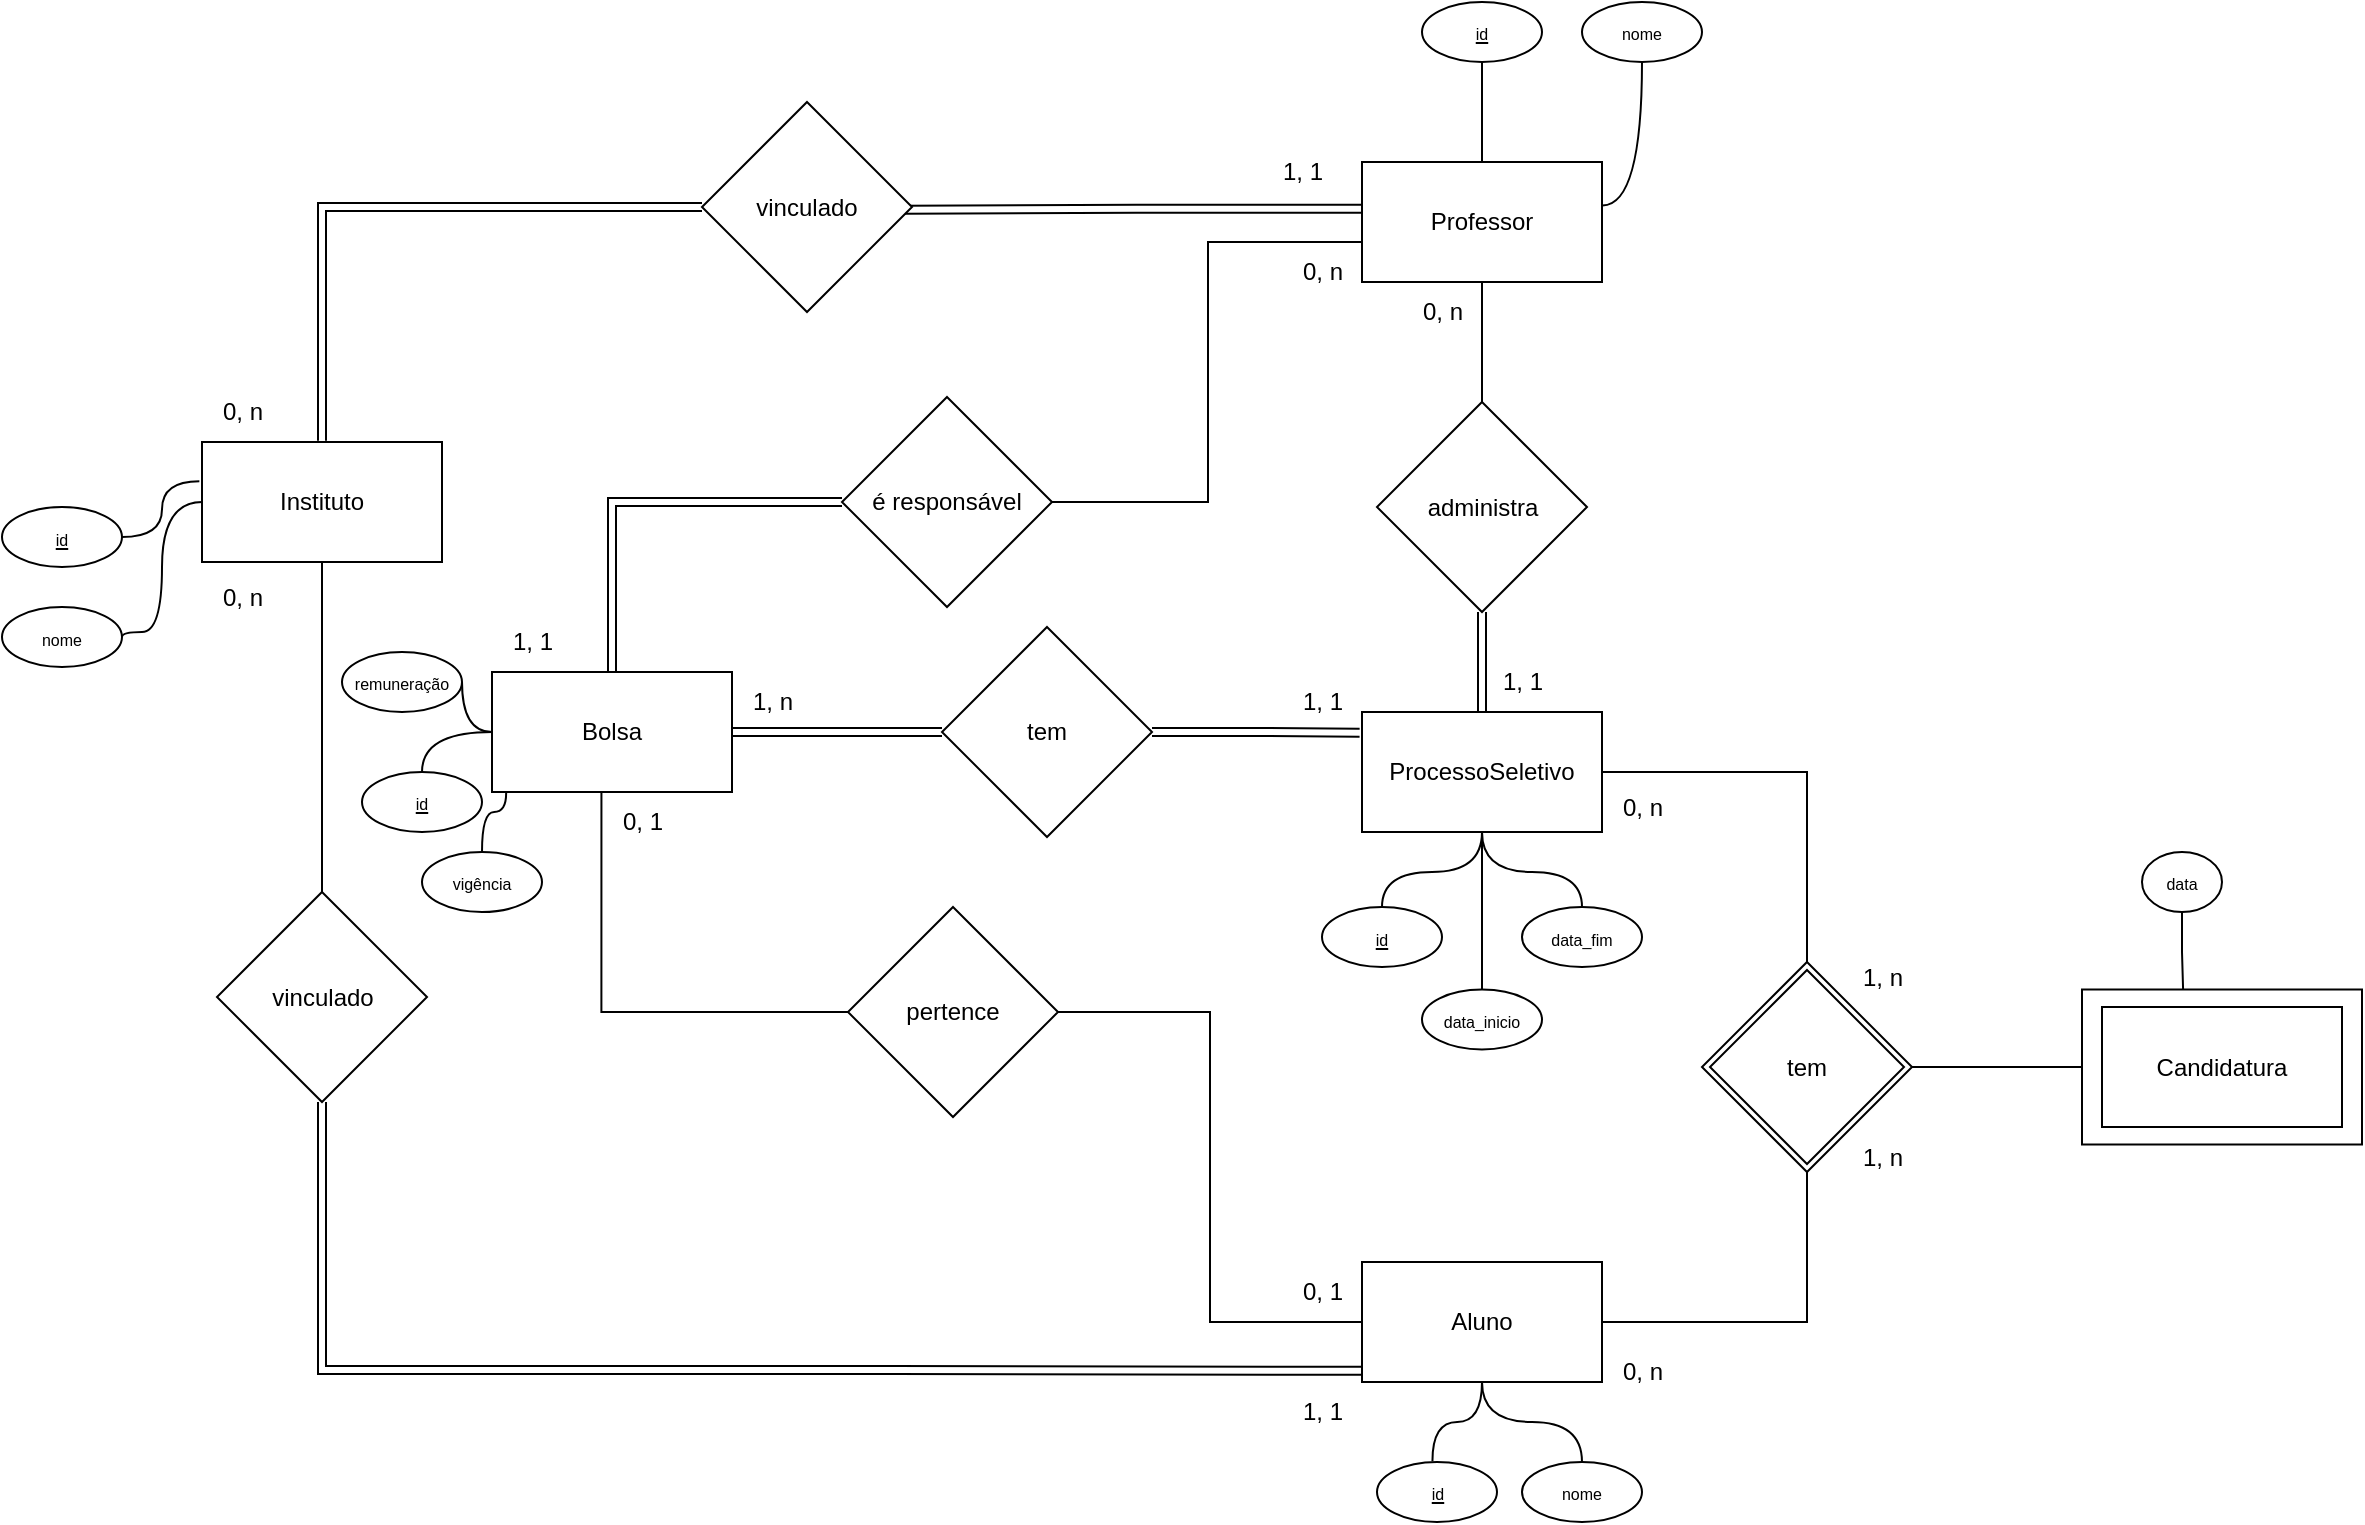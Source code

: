 <mxfile version="21.2.3" type="github">
  <diagram id="R2lEEEUBdFMjLlhIrx00" name="Page-1">
    <mxGraphModel dx="2443" dy="1984" grid="1" gridSize="10" guides="1" tooltips="1" connect="1" arrows="1" fold="1" page="1" pageScale="1" pageWidth="850" pageHeight="1100" math="0" shadow="0" extFonts="Permanent Marker^https://fonts.googleapis.com/css?family=Permanent+Marker">
      <root>
        <mxCell id="0" />
        <mxCell id="1" parent="0" />
        <mxCell id="pie1EhJkZhUP2Qu_YC7P-126" style="edgeStyle=orthogonalEdgeStyle;rounded=0;orthogonalLoop=1;jettySize=auto;html=1;entryX=1;entryY=0.5;entryDx=0;entryDy=0;endArrow=none;endFill=0;" edge="1" parent="1" source="pie1EhJkZhUP2Qu_YC7P-123" target="pie1EhJkZhUP2Qu_YC7P-78">
          <mxGeometry relative="1" as="geometry" />
        </mxCell>
        <mxCell id="pie1EhJkZhUP2Qu_YC7P-123" value="" style="rounded=0;whiteSpace=wrap;html=1;" vertex="1" parent="1">
          <mxGeometry x="980" y="243.75" width="140" height="77.5" as="geometry" />
        </mxCell>
        <mxCell id="pie1EhJkZhUP2Qu_YC7P-71" style="edgeStyle=orthogonalEdgeStyle;rounded=0;orthogonalLoop=1;jettySize=auto;html=1;exitX=1;exitY=0.5;exitDx=0;exitDy=0;entryX=-0.01;entryY=0.173;entryDx=0;entryDy=0;entryPerimeter=0;shape=link;" edge="1" parent="1" source="nmunE1XIVpIi25E5p-Tx-1" target="pie1EhJkZhUP2Qu_YC7P-9">
          <mxGeometry relative="1" as="geometry" />
        </mxCell>
        <mxCell id="nmunE1XIVpIi25E5p-Tx-1" value="tem" style="rhombus;whiteSpace=wrap;html=1;" parent="1" vertex="1">
          <mxGeometry x="410" y="62.5" width="105" height="105" as="geometry" />
        </mxCell>
        <mxCell id="pie1EhJkZhUP2Qu_YC7P-137" style="edgeStyle=orthogonalEdgeStyle;rounded=0;orthogonalLoop=1;jettySize=auto;html=1;entryX=0.5;entryY=0;entryDx=0;entryDy=0;endArrow=none;endFill=0;curved=1;" edge="1" parent="1" source="pie1EhJkZhUP2Qu_YC7P-8" target="pie1EhJkZhUP2Qu_YC7P-121">
          <mxGeometry relative="1" as="geometry" />
        </mxCell>
        <mxCell id="pie1EhJkZhUP2Qu_YC7P-8" value="Bolsa" style="rounded=0;whiteSpace=wrap;html=1;" vertex="1" parent="1">
          <mxGeometry x="185" y="85" width="120" height="60" as="geometry" />
        </mxCell>
        <mxCell id="pie1EhJkZhUP2Qu_YC7P-120" style="edgeStyle=orthogonalEdgeStyle;rounded=0;orthogonalLoop=1;jettySize=auto;html=1;entryX=0.5;entryY=0;entryDx=0;entryDy=0;curved=1;endArrow=none;endFill=0;" edge="1" parent="1" source="pie1EhJkZhUP2Qu_YC7P-9" target="pie1EhJkZhUP2Qu_YC7P-119">
          <mxGeometry relative="1" as="geometry" />
        </mxCell>
        <mxCell id="pie1EhJkZhUP2Qu_YC7P-125" style="edgeStyle=orthogonalEdgeStyle;rounded=0;orthogonalLoop=1;jettySize=auto;html=1;endArrow=none;endFill=0;" edge="1" parent="1" source="pie1EhJkZhUP2Qu_YC7P-9" target="pie1EhJkZhUP2Qu_YC7P-78">
          <mxGeometry relative="1" as="geometry" />
        </mxCell>
        <mxCell id="pie1EhJkZhUP2Qu_YC7P-131" style="edgeStyle=orthogonalEdgeStyle;rounded=0;orthogonalLoop=1;jettySize=auto;html=1;exitX=0.5;exitY=1;exitDx=0;exitDy=0;entryX=0.5;entryY=0;entryDx=0;entryDy=0;endArrow=none;endFill=0;curved=1;" edge="1" parent="1" source="pie1EhJkZhUP2Qu_YC7P-9" target="pie1EhJkZhUP2Qu_YC7P-130">
          <mxGeometry relative="1" as="geometry" />
        </mxCell>
        <mxCell id="pie1EhJkZhUP2Qu_YC7P-133" style="edgeStyle=orthogonalEdgeStyle;rounded=0;orthogonalLoop=1;jettySize=auto;html=1;entryX=0.5;entryY=0;entryDx=0;entryDy=0;endArrow=none;endFill=0;" edge="1" parent="1" source="pie1EhJkZhUP2Qu_YC7P-9" target="pie1EhJkZhUP2Qu_YC7P-132">
          <mxGeometry relative="1" as="geometry" />
        </mxCell>
        <mxCell id="pie1EhJkZhUP2Qu_YC7P-9" value="ProcessoSeletivo" style="rounded=0;whiteSpace=wrap;html=1;" vertex="1" parent="1">
          <mxGeometry x="620" y="105" width="120" height="60" as="geometry" />
        </mxCell>
        <mxCell id="pie1EhJkZhUP2Qu_YC7P-16" value="" style="endArrow=none;html=1;rounded=0;exitX=1;exitY=0.5;exitDx=0;exitDy=0;entryX=0;entryY=0.5;entryDx=0;entryDy=0;shape=link;" edge="1" parent="1" source="pie1EhJkZhUP2Qu_YC7P-8" target="nmunE1XIVpIi25E5p-Tx-1">
          <mxGeometry width="50" height="50" relative="1" as="geometry">
            <mxPoint x="380" y="117.5" as="sourcePoint" />
            <mxPoint x="430" y="67.5" as="targetPoint" />
          </mxGeometry>
        </mxCell>
        <mxCell id="pie1EhJkZhUP2Qu_YC7P-20" value="1, n" style="text;html=1;align=center;verticalAlign=middle;resizable=0;points=[];autosize=1;strokeColor=none;fillColor=none;" vertex="1" parent="1">
          <mxGeometry x="305" y="85" width="40" height="30" as="geometry" />
        </mxCell>
        <mxCell id="pie1EhJkZhUP2Qu_YC7P-21" value="1, 1" style="text;html=1;align=center;verticalAlign=middle;resizable=0;points=[];autosize=1;strokeColor=none;fillColor=none;" vertex="1" parent="1">
          <mxGeometry x="580" y="85" width="40" height="30" as="geometry" />
        </mxCell>
        <mxCell id="pie1EhJkZhUP2Qu_YC7P-124" style="edgeStyle=orthogonalEdgeStyle;rounded=0;orthogonalLoop=1;jettySize=auto;html=1;entryX=0.5;entryY=1;entryDx=0;entryDy=0;endArrow=none;endFill=0;" edge="1" parent="1" source="pie1EhJkZhUP2Qu_YC7P-22" target="pie1EhJkZhUP2Qu_YC7P-78">
          <mxGeometry relative="1" as="geometry" />
        </mxCell>
        <mxCell id="pie1EhJkZhUP2Qu_YC7P-128" style="edgeStyle=orthogonalEdgeStyle;rounded=0;orthogonalLoop=1;jettySize=auto;html=1;exitX=0.5;exitY=1;exitDx=0;exitDy=0;entryX=0.5;entryY=0;entryDx=0;entryDy=0;endArrow=none;endFill=0;curved=1;" edge="1" parent="1" source="pie1EhJkZhUP2Qu_YC7P-22" target="pie1EhJkZhUP2Qu_YC7P-101">
          <mxGeometry relative="1" as="geometry" />
        </mxCell>
        <mxCell id="pie1EhJkZhUP2Qu_YC7P-129" style="edgeStyle=orthogonalEdgeStyle;rounded=0;orthogonalLoop=1;jettySize=auto;html=1;entryX=0.462;entryY=-0.013;entryDx=0;entryDy=0;entryPerimeter=0;curved=1;endArrow=none;endFill=0;" edge="1" parent="1" source="pie1EhJkZhUP2Qu_YC7P-22" target="pie1EhJkZhUP2Qu_YC7P-100">
          <mxGeometry relative="1" as="geometry" />
        </mxCell>
        <mxCell id="pie1EhJkZhUP2Qu_YC7P-22" value="Aluno" style="rounded=0;whiteSpace=wrap;html=1;comic=0;fixDash=0;container=0;glass=0;shadow=0;" vertex="1" parent="1">
          <mxGeometry x="620" y="380" width="120" height="60" as="geometry" />
        </mxCell>
        <mxCell id="pie1EhJkZhUP2Qu_YC7P-30" style="edgeStyle=orthogonalEdgeStyle;rounded=0;orthogonalLoop=1;jettySize=auto;html=1;entryX=0;entryY=0.5;entryDx=0;entryDy=0;endArrow=none;endFill=0;" edge="1" parent="1" source="pie1EhJkZhUP2Qu_YC7P-28" target="pie1EhJkZhUP2Qu_YC7P-22">
          <mxGeometry relative="1" as="geometry" />
        </mxCell>
        <mxCell id="pie1EhJkZhUP2Qu_YC7P-39" style="edgeStyle=orthogonalEdgeStyle;rounded=0;orthogonalLoop=1;jettySize=auto;html=1;entryX=0.456;entryY=1;entryDx=0;entryDy=0;entryPerimeter=0;endArrow=none;endFill=0;" edge="1" parent="1" source="pie1EhJkZhUP2Qu_YC7P-28" target="pie1EhJkZhUP2Qu_YC7P-8">
          <mxGeometry relative="1" as="geometry" />
        </mxCell>
        <mxCell id="pie1EhJkZhUP2Qu_YC7P-28" value="pertence" style="rhombus;whiteSpace=wrap;html=1;" vertex="1" parent="1">
          <mxGeometry x="363" y="202.5" width="105" height="105" as="geometry" />
        </mxCell>
        <mxCell id="pie1EhJkZhUP2Qu_YC7P-31" value="0, 1" style="text;html=1;align=center;verticalAlign=middle;resizable=0;points=[];autosize=1;strokeColor=none;fillColor=none;" vertex="1" parent="1">
          <mxGeometry x="240" y="145" width="40" height="30" as="geometry" />
        </mxCell>
        <mxCell id="pie1EhJkZhUP2Qu_YC7P-32" value="0, 1" style="text;html=1;align=center;verticalAlign=middle;resizable=0;points=[];autosize=1;strokeColor=none;fillColor=none;" vertex="1" parent="1">
          <mxGeometry x="580" y="380" width="40" height="30" as="geometry" />
        </mxCell>
        <mxCell id="pie1EhJkZhUP2Qu_YC7P-35" style="edgeStyle=orthogonalEdgeStyle;rounded=0;orthogonalLoop=1;jettySize=auto;html=1;exitX=0.5;exitY=1;exitDx=0;exitDy=0;entryX=0.5;entryY=0;entryDx=0;entryDy=0;endArrow=none;endFill=0;" edge="1" parent="1" source="pie1EhJkZhUP2Qu_YC7P-33" target="pie1EhJkZhUP2Qu_YC7P-34">
          <mxGeometry relative="1" as="geometry" />
        </mxCell>
        <mxCell id="pie1EhJkZhUP2Qu_YC7P-56" style="edgeStyle=orthogonalEdgeStyle;rounded=0;orthogonalLoop=1;jettySize=auto;html=1;entryX=1;entryY=0.5;entryDx=0;entryDy=0;endArrow=none;endFill=0;" edge="1" parent="1" source="pie1EhJkZhUP2Qu_YC7P-33" target="pie1EhJkZhUP2Qu_YC7P-55">
          <mxGeometry relative="1" as="geometry">
            <Array as="points">
              <mxPoint x="543" y="-130" />
              <mxPoint x="543" />
            </Array>
          </mxGeometry>
        </mxCell>
        <mxCell id="pie1EhJkZhUP2Qu_YC7P-62" style="edgeStyle=orthogonalEdgeStyle;rounded=0;orthogonalLoop=1;jettySize=auto;html=1;exitX=-0.001;exitY=0.39;exitDx=0;exitDy=0;entryX=0.96;entryY=0.513;entryDx=0;entryDy=0;entryPerimeter=0;shape=link;exitPerimeter=0;" edge="1" parent="1" source="pie1EhJkZhUP2Qu_YC7P-33" target="pie1EhJkZhUP2Qu_YC7P-50">
          <mxGeometry relative="1" as="geometry">
            <Array as="points" />
          </mxGeometry>
        </mxCell>
        <mxCell id="pie1EhJkZhUP2Qu_YC7P-113" style="edgeStyle=orthogonalEdgeStyle;rounded=0;orthogonalLoop=1;jettySize=auto;html=1;entryX=0.5;entryY=1;entryDx=0;entryDy=0;curved=1;exitX=0.5;exitY=0;exitDx=0;exitDy=0;endArrow=none;endFill=0;" edge="1" parent="1" source="pie1EhJkZhUP2Qu_YC7P-33" target="pie1EhJkZhUP2Qu_YC7P-111">
          <mxGeometry relative="1" as="geometry">
            <Array as="points">
              <mxPoint x="680" y="-210" />
              <mxPoint x="680" y="-210" />
            </Array>
          </mxGeometry>
        </mxCell>
        <mxCell id="pie1EhJkZhUP2Qu_YC7P-33" value="Professor" style="rounded=0;whiteSpace=wrap;html=1;" vertex="1" parent="1">
          <mxGeometry x="620" y="-170" width="120" height="60" as="geometry" />
        </mxCell>
        <mxCell id="pie1EhJkZhUP2Qu_YC7P-36" style="edgeStyle=orthogonalEdgeStyle;rounded=0;orthogonalLoop=1;jettySize=auto;html=1;exitX=0.5;exitY=1;exitDx=0;exitDy=0;entryX=0.5;entryY=0;entryDx=0;entryDy=0;endArrow=none;endFill=0;shape=link;" edge="1" parent="1" source="pie1EhJkZhUP2Qu_YC7P-34" target="pie1EhJkZhUP2Qu_YC7P-9">
          <mxGeometry relative="1" as="geometry" />
        </mxCell>
        <mxCell id="pie1EhJkZhUP2Qu_YC7P-34" value="administra" style="rhombus;whiteSpace=wrap;html=1;" vertex="1" parent="1">
          <mxGeometry x="627.5" y="-50" width="105" height="105" as="geometry" />
        </mxCell>
        <mxCell id="pie1EhJkZhUP2Qu_YC7P-37" value="0, n" style="text;html=1;align=center;verticalAlign=middle;resizable=0;points=[];autosize=1;strokeColor=none;fillColor=none;" vertex="1" parent="1">
          <mxGeometry x="640" y="-110" width="40" height="30" as="geometry" />
        </mxCell>
        <mxCell id="pie1EhJkZhUP2Qu_YC7P-38" value="1, 1" style="text;html=1;align=center;verticalAlign=middle;resizable=0;points=[];autosize=1;strokeColor=none;fillColor=none;" vertex="1" parent="1">
          <mxGeometry x="680" y="75" width="40" height="30" as="geometry" />
        </mxCell>
        <mxCell id="pie1EhJkZhUP2Qu_YC7P-66" style="edgeStyle=orthogonalEdgeStyle;rounded=0;orthogonalLoop=1;jettySize=auto;html=1;entryX=0.5;entryY=0;entryDx=0;entryDy=0;endArrow=none;endFill=0;" edge="1" parent="1" source="pie1EhJkZhUP2Qu_YC7P-43" target="pie1EhJkZhUP2Qu_YC7P-45">
          <mxGeometry relative="1" as="geometry" />
        </mxCell>
        <mxCell id="pie1EhJkZhUP2Qu_YC7P-110" style="edgeStyle=orthogonalEdgeStyle;rounded=0;orthogonalLoop=1;jettySize=auto;html=1;entryX=1;entryY=0.5;entryDx=0;entryDy=0;curved=1;endArrow=none;endFill=0;" edge="1" parent="1" source="pie1EhJkZhUP2Qu_YC7P-43" target="pie1EhJkZhUP2Qu_YC7P-107">
          <mxGeometry relative="1" as="geometry">
            <Array as="points">
              <mxPoint x="20" />
              <mxPoint x="20" y="65" />
              <mxPoint y="65" />
            </Array>
          </mxGeometry>
        </mxCell>
        <mxCell id="pie1EhJkZhUP2Qu_YC7P-43" value="Instituto" style="rounded=0;whiteSpace=wrap;html=1;comic=0;jiggle=100;" vertex="1" parent="1">
          <mxGeometry x="40" y="-30" width="120" height="60" as="geometry" />
        </mxCell>
        <mxCell id="pie1EhJkZhUP2Qu_YC7P-67" style="edgeStyle=orthogonalEdgeStyle;rounded=0;orthogonalLoop=1;jettySize=auto;html=1;entryX=0;entryY=0.907;entryDx=0;entryDy=0;entryPerimeter=0;shape=link;" edge="1" parent="1" source="pie1EhJkZhUP2Qu_YC7P-45" target="pie1EhJkZhUP2Qu_YC7P-22">
          <mxGeometry relative="1" as="geometry">
            <Array as="points">
              <mxPoint x="100" y="434" />
              <mxPoint x="386" y="434" />
            </Array>
          </mxGeometry>
        </mxCell>
        <mxCell id="pie1EhJkZhUP2Qu_YC7P-45" value="vinculado" style="rhombus;whiteSpace=wrap;html=1;double=0;" vertex="1" parent="1">
          <mxGeometry x="47.5" y="195" width="105" height="105" as="geometry" />
        </mxCell>
        <mxCell id="pie1EhJkZhUP2Qu_YC7P-63" style="edgeStyle=orthogonalEdgeStyle;rounded=0;orthogonalLoop=1;jettySize=auto;html=1;entryX=0.5;entryY=-0.01;entryDx=0;entryDy=0;entryPerimeter=0;endArrow=none;endFill=0;shape=link;" edge="1" parent="1" source="pie1EhJkZhUP2Qu_YC7P-50" target="pie1EhJkZhUP2Qu_YC7P-43">
          <mxGeometry relative="1" as="geometry">
            <Array as="points">
              <mxPoint x="100" y="-147" />
            </Array>
          </mxGeometry>
        </mxCell>
        <mxCell id="pie1EhJkZhUP2Qu_YC7P-50" value="vinculado" style="rhombus;whiteSpace=wrap;html=1;double=0;" vertex="1" parent="1">
          <mxGeometry x="290" y="-200" width="105" height="105" as="geometry" />
        </mxCell>
        <mxCell id="pie1EhJkZhUP2Qu_YC7P-51" value="1, 1" style="text;html=1;align=center;verticalAlign=middle;resizable=0;points=[];autosize=1;strokeColor=none;fillColor=none;" vertex="1" parent="1">
          <mxGeometry x="580" y="440" width="40" height="30" as="geometry" />
        </mxCell>
        <mxCell id="pie1EhJkZhUP2Qu_YC7P-52" value="0, n" style="text;html=1;align=center;verticalAlign=middle;resizable=0;points=[];autosize=1;strokeColor=none;fillColor=none;" vertex="1" parent="1">
          <mxGeometry x="40" y="32.5" width="40" height="30" as="geometry" />
        </mxCell>
        <mxCell id="pie1EhJkZhUP2Qu_YC7P-53" value="0, n" style="text;html=1;align=center;verticalAlign=middle;resizable=0;points=[];autosize=1;strokeColor=none;fillColor=none;" vertex="1" parent="1">
          <mxGeometry x="40" y="-60" width="40" height="30" as="geometry" />
        </mxCell>
        <mxCell id="pie1EhJkZhUP2Qu_YC7P-54" value="1, 1" style="text;html=1;align=center;verticalAlign=middle;resizable=0;points=[];autosize=1;strokeColor=none;fillColor=none;" vertex="1" parent="1">
          <mxGeometry x="570" y="-180" width="40" height="30" as="geometry" />
        </mxCell>
        <mxCell id="pie1EhJkZhUP2Qu_YC7P-57" style="edgeStyle=orthogonalEdgeStyle;rounded=0;orthogonalLoop=1;jettySize=auto;html=1;endArrow=none;endFill=0;shape=link;" edge="1" parent="1" source="pie1EhJkZhUP2Qu_YC7P-55" target="pie1EhJkZhUP2Qu_YC7P-8">
          <mxGeometry relative="1" as="geometry" />
        </mxCell>
        <mxCell id="pie1EhJkZhUP2Qu_YC7P-55" value="é responsável" style="rhombus;whiteSpace=wrap;html=1;" vertex="1" parent="1">
          <mxGeometry x="360" y="-52.5" width="105" height="105" as="geometry" />
        </mxCell>
        <mxCell id="pie1EhJkZhUP2Qu_YC7P-58" value="1, 1" style="text;html=1;align=center;verticalAlign=middle;resizable=0;points=[];autosize=1;strokeColor=none;fillColor=none;" vertex="1" parent="1">
          <mxGeometry x="185" y="55" width="40" height="30" as="geometry" />
        </mxCell>
        <mxCell id="pie1EhJkZhUP2Qu_YC7P-59" value="0, n" style="text;html=1;align=center;verticalAlign=middle;resizable=0;points=[];autosize=1;strokeColor=none;fillColor=none;" vertex="1" parent="1">
          <mxGeometry x="580" y="-130" width="40" height="30" as="geometry" />
        </mxCell>
        <mxCell id="pie1EhJkZhUP2Qu_YC7P-74" value="Candidatura" style="rounded=0;whiteSpace=wrap;html=1;" vertex="1" parent="1">
          <mxGeometry x="990" y="252.5" width="120" height="60" as="geometry" />
        </mxCell>
        <mxCell id="pie1EhJkZhUP2Qu_YC7P-78" value="tem" style="rhombus;whiteSpace=wrap;html=1;double=1;" vertex="1" parent="1">
          <mxGeometry x="790" y="230" width="105" height="105" as="geometry" />
        </mxCell>
        <mxCell id="pie1EhJkZhUP2Qu_YC7P-84" value="0, n" style="text;html=1;align=center;verticalAlign=middle;resizable=0;points=[];autosize=1;strokeColor=none;fillColor=none;" vertex="1" parent="1">
          <mxGeometry x="740" y="137.5" width="40" height="30" as="geometry" />
        </mxCell>
        <mxCell id="pie1EhJkZhUP2Qu_YC7P-85" value="1, n" style="text;html=1;align=center;verticalAlign=middle;resizable=0;points=[];autosize=1;strokeColor=none;fillColor=none;" vertex="1" parent="1">
          <mxGeometry x="860" y="222.5" width="40" height="30" as="geometry" />
        </mxCell>
        <mxCell id="pie1EhJkZhUP2Qu_YC7P-86" value="1, n" style="text;html=1;align=center;verticalAlign=middle;resizable=0;points=[];autosize=1;strokeColor=none;fillColor=none;" vertex="1" parent="1">
          <mxGeometry x="860" y="312.5" width="40" height="30" as="geometry" />
        </mxCell>
        <mxCell id="pie1EhJkZhUP2Qu_YC7P-87" value="0, n" style="text;html=1;align=center;verticalAlign=middle;resizable=0;points=[];autosize=1;strokeColor=none;fillColor=none;" vertex="1" parent="1">
          <mxGeometry x="740" y="420" width="40" height="30" as="geometry" />
        </mxCell>
        <mxCell id="pie1EhJkZhUP2Qu_YC7P-135" style="edgeStyle=orthogonalEdgeStyle;rounded=0;orthogonalLoop=1;jettySize=auto;html=1;entryX=0.361;entryY=-0.003;entryDx=0;entryDy=0;entryPerimeter=0;endArrow=none;endFill=0;" edge="1" parent="1" source="pie1EhJkZhUP2Qu_YC7P-92" target="pie1EhJkZhUP2Qu_YC7P-123">
          <mxGeometry relative="1" as="geometry">
            <mxPoint x="1030" y="225" as="targetPoint" />
          </mxGeometry>
        </mxCell>
        <mxCell id="pie1EhJkZhUP2Qu_YC7P-92" value="&lt;font style=&quot;font-size: 8px;&quot;&gt;data&lt;/font&gt;" style="ellipse;whiteSpace=wrap;html=1;" vertex="1" parent="1">
          <mxGeometry x="1010" y="175" width="40" height="30" as="geometry" />
        </mxCell>
        <mxCell id="pie1EhJkZhUP2Qu_YC7P-100" value="&lt;font style=&quot;font-size: 8px;&quot;&gt;&lt;u&gt;id&lt;/u&gt;&lt;/font&gt;" style="ellipse;whiteSpace=wrap;html=1;" vertex="1" parent="1">
          <mxGeometry x="627.5" y="480" width="60" height="30" as="geometry" />
        </mxCell>
        <mxCell id="pie1EhJkZhUP2Qu_YC7P-101" value="&lt;font style=&quot;font-size: 8px;&quot;&gt;nome&lt;/font&gt;" style="ellipse;whiteSpace=wrap;html=1;" vertex="1" parent="1">
          <mxGeometry x="700" y="480" width="60" height="30" as="geometry" />
        </mxCell>
        <mxCell id="pie1EhJkZhUP2Qu_YC7P-108" style="edgeStyle=orthogonalEdgeStyle;rounded=0;orthogonalLoop=1;jettySize=auto;html=1;entryX=-0.011;entryY=0.328;entryDx=0;entryDy=0;entryPerimeter=0;endArrow=none;endFill=0;curved=1;" edge="1" parent="1" source="pie1EhJkZhUP2Qu_YC7P-106" target="pie1EhJkZhUP2Qu_YC7P-43">
          <mxGeometry relative="1" as="geometry" />
        </mxCell>
        <mxCell id="pie1EhJkZhUP2Qu_YC7P-106" value="&lt;font style=&quot;font-size: 8px;&quot;&gt;&lt;u&gt;id&lt;/u&gt;&lt;/font&gt;" style="ellipse;whiteSpace=wrap;html=1;" vertex="1" parent="1">
          <mxGeometry x="-60" y="2.5" width="60" height="30" as="geometry" />
        </mxCell>
        <mxCell id="pie1EhJkZhUP2Qu_YC7P-107" value="&lt;font style=&quot;font-size: 8px;&quot;&gt;nome&lt;/font&gt;" style="ellipse;whiteSpace=wrap;html=1;" vertex="1" parent="1">
          <mxGeometry x="-60" y="52.5" width="60" height="30" as="geometry" />
        </mxCell>
        <mxCell id="pie1EhJkZhUP2Qu_YC7P-111" value="&lt;font style=&quot;font-size: 8px;&quot;&gt;&lt;u&gt;id&lt;/u&gt;&lt;/font&gt;" style="ellipse;whiteSpace=wrap;html=1;" vertex="1" parent="1">
          <mxGeometry x="650" y="-250" width="60" height="30" as="geometry" />
        </mxCell>
        <mxCell id="pie1EhJkZhUP2Qu_YC7P-114" style="edgeStyle=orthogonalEdgeStyle;rounded=0;orthogonalLoop=1;jettySize=auto;html=1;entryX=1.002;entryY=0.362;entryDx=0;entryDy=0;entryPerimeter=0;curved=1;endArrow=none;endFill=0;" edge="1" parent="1" source="pie1EhJkZhUP2Qu_YC7P-112" target="pie1EhJkZhUP2Qu_YC7P-33">
          <mxGeometry relative="1" as="geometry" />
        </mxCell>
        <mxCell id="pie1EhJkZhUP2Qu_YC7P-112" value="&lt;font style=&quot;font-size: 8px;&quot;&gt;nome&lt;/font&gt;" style="ellipse;whiteSpace=wrap;html=1;" vertex="1" parent="1">
          <mxGeometry x="730" y="-250" width="60" height="30" as="geometry" />
        </mxCell>
        <mxCell id="pie1EhJkZhUP2Qu_YC7P-119" value="&lt;font style=&quot;font-size: 8px;&quot;&gt;&lt;u&gt;id&lt;/u&gt;&lt;/font&gt;" style="ellipse;whiteSpace=wrap;html=1;" vertex="1" parent="1">
          <mxGeometry x="600" y="202.5" width="60" height="30" as="geometry" />
        </mxCell>
        <mxCell id="pie1EhJkZhUP2Qu_YC7P-121" value="&lt;font style=&quot;font-size: 8px;&quot;&gt;&lt;u&gt;id&lt;/u&gt;&lt;/font&gt;" style="ellipse;whiteSpace=wrap;html=1;" vertex="1" parent="1">
          <mxGeometry x="120" y="135" width="60" height="30" as="geometry" />
        </mxCell>
        <mxCell id="pie1EhJkZhUP2Qu_YC7P-130" value="&lt;font style=&quot;font-size: 8px;&quot;&gt;data_fim&lt;/font&gt;" style="ellipse;whiteSpace=wrap;html=1;" vertex="1" parent="1">
          <mxGeometry x="700" y="202.5" width="60" height="30" as="geometry" />
        </mxCell>
        <mxCell id="pie1EhJkZhUP2Qu_YC7P-132" value="&lt;font style=&quot;font-size: 8px;&quot;&gt;data_inicio&lt;/font&gt;" style="ellipse;whiteSpace=wrap;html=1;" vertex="1" parent="1">
          <mxGeometry x="650" y="243.75" width="60" height="30" as="geometry" />
        </mxCell>
        <mxCell id="pie1EhJkZhUP2Qu_YC7P-138" style="edgeStyle=orthogonalEdgeStyle;rounded=0;orthogonalLoop=1;jettySize=auto;html=1;entryX=0.059;entryY=1.009;entryDx=0;entryDy=0;entryPerimeter=0;endArrow=none;endFill=0;curved=1;" edge="1" parent="1" source="pie1EhJkZhUP2Qu_YC7P-136" target="pie1EhJkZhUP2Qu_YC7P-8">
          <mxGeometry relative="1" as="geometry" />
        </mxCell>
        <mxCell id="pie1EhJkZhUP2Qu_YC7P-136" value="&lt;font style=&quot;font-size: 8px;&quot;&gt;vigência&lt;/font&gt;" style="ellipse;whiteSpace=wrap;html=1;" vertex="1" parent="1">
          <mxGeometry x="150" y="175" width="60" height="30" as="geometry" />
        </mxCell>
        <mxCell id="pie1EhJkZhUP2Qu_YC7P-141" style="edgeStyle=orthogonalEdgeStyle;rounded=0;orthogonalLoop=1;jettySize=auto;html=1;entryX=0;entryY=0.5;entryDx=0;entryDy=0;curved=1;endArrow=none;endFill=0;" edge="1" parent="1" source="pie1EhJkZhUP2Qu_YC7P-140" target="pie1EhJkZhUP2Qu_YC7P-8">
          <mxGeometry relative="1" as="geometry">
            <Array as="points">
              <mxPoint x="170" y="115" />
            </Array>
          </mxGeometry>
        </mxCell>
        <mxCell id="pie1EhJkZhUP2Qu_YC7P-140" value="&lt;font style=&quot;font-size: 8px;&quot;&gt;remuneração&lt;/font&gt;" style="ellipse;whiteSpace=wrap;html=1;" vertex="1" parent="1">
          <mxGeometry x="110" y="75" width="60" height="30" as="geometry" />
        </mxCell>
      </root>
    </mxGraphModel>
  </diagram>
</mxfile>

